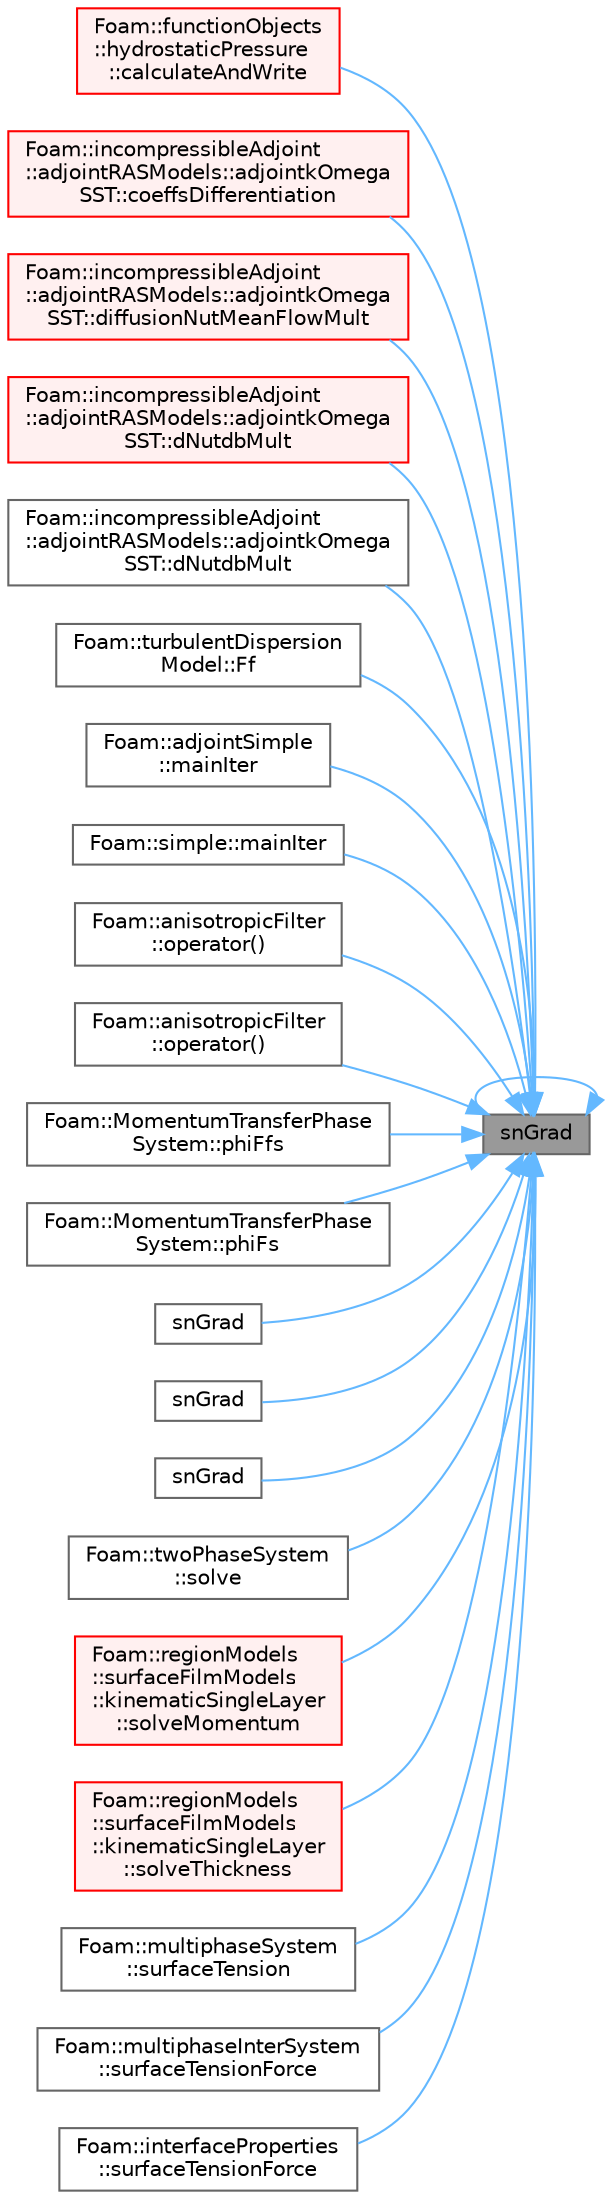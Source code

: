 digraph "snGrad"
{
 // LATEX_PDF_SIZE
  bgcolor="transparent";
  edge [fontname=Helvetica,fontsize=10,labelfontname=Helvetica,labelfontsize=10];
  node [fontname=Helvetica,fontsize=10,shape=box,height=0.2,width=0.4];
  rankdir="RL";
  Node1 [id="Node000001",label="snGrad",height=0.2,width=0.4,color="gray40", fillcolor="grey60", style="filled", fontcolor="black",tooltip=" "];
  Node1 -> Node2 [id="edge1_Node000001_Node000002",dir="back",color="steelblue1",style="solid",tooltip=" "];
  Node2 [id="Node000002",label="Foam::functionObjects\l::hydrostaticPressure\l::calculateAndWrite",height=0.2,width=0.4,color="red", fillcolor="#FFF0F0", style="filled",URL="$classFoam_1_1functionObjects_1_1hydrostaticPressure.html#a1bafc2809502e7301f2a187fc46903f8",tooltip=" "];
  Node1 -> Node4 [id="edge2_Node000001_Node000004",dir="back",color="steelblue1",style="solid",tooltip=" "];
  Node4 [id="Node000004",label="Foam::incompressibleAdjoint\l::adjointRASModels::adjointkOmega\lSST::coeffsDifferentiation",height=0.2,width=0.4,color="red", fillcolor="#FFF0F0", style="filled",URL="$classFoam_1_1incompressibleAdjoint_1_1adjointRASModels_1_1adjointkOmegaSST.html#aadfa3f2ead7807755045987faf46f25c",tooltip=" "];
  Node1 -> Node11 [id="edge3_Node000001_Node000011",dir="back",color="steelblue1",style="solid",tooltip=" "];
  Node11 [id="Node000011",label="Foam::incompressibleAdjoint\l::adjointRASModels::adjointkOmega\lSST::diffusionNutMeanFlowMult",height=0.2,width=0.4,color="red", fillcolor="#FFF0F0", style="filled",URL="$classFoam_1_1incompressibleAdjoint_1_1adjointRASModels_1_1adjointkOmegaSST.html#a8eb3cb2585c7d2e45cbb171fadc67bc9",tooltip=" "];
  Node1 -> Node13 [id="edge4_Node000001_Node000013",dir="back",color="steelblue1",style="solid",tooltip=" "];
  Node13 [id="Node000013",label="Foam::incompressibleAdjoint\l::adjointRASModels::adjointkOmega\lSST::dNutdbMult",height=0.2,width=0.4,color="red", fillcolor="#FFF0F0", style="filled",URL="$classFoam_1_1incompressibleAdjoint_1_1adjointRASModels_1_1adjointkOmegaSST.html#a418b8cf3929911574940c2c3fdcf09fe",tooltip=" "];
  Node1 -> Node16 [id="edge5_Node000001_Node000016",dir="back",color="steelblue1",style="solid",tooltip=" "];
  Node16 [id="Node000016",label="Foam::incompressibleAdjoint\l::adjointRASModels::adjointkOmega\lSST::dNutdbMult",height=0.2,width=0.4,color="grey40", fillcolor="white", style="filled",URL="$classFoam_1_1incompressibleAdjoint_1_1adjointRASModels_1_1adjointkOmegaSST.html#a765445a5928187202b4b629244758dc2",tooltip=" "];
  Node1 -> Node17 [id="edge6_Node000001_Node000017",dir="back",color="steelblue1",style="solid",tooltip=" "];
  Node17 [id="Node000017",label="Foam::turbulentDispersion\lModel::Ff",height=0.2,width=0.4,color="grey40", fillcolor="white", style="filled",URL="$classFoam_1_1turbulentDispersionModel.html#a1a57ac49de889dbf05e7dacbee98b791",tooltip=" "];
  Node1 -> Node18 [id="edge7_Node000001_Node000018",dir="back",color="steelblue1",style="solid",tooltip=" "];
  Node18 [id="Node000018",label="Foam::adjointSimple\l::mainIter",height=0.2,width=0.4,color="grey40", fillcolor="white", style="filled",URL="$classFoam_1_1adjointSimple.html#a88e68d47b3d41e2f47b016da5c4e1881",tooltip=" "];
  Node1 -> Node19 [id="edge8_Node000001_Node000019",dir="back",color="steelblue1",style="solid",tooltip=" "];
  Node19 [id="Node000019",label="Foam::simple::mainIter",height=0.2,width=0.4,color="grey40", fillcolor="white", style="filled",URL="$classFoam_1_1simple.html#a88e68d47b3d41e2f47b016da5c4e1881",tooltip=" "];
  Node1 -> Node20 [id="edge9_Node000001_Node000020",dir="back",color="steelblue1",style="solid",tooltip=" "];
  Node20 [id="Node000020",label="Foam::anisotropicFilter\l::operator()",height=0.2,width=0.4,color="grey40", fillcolor="white", style="filled",URL="$classFoam_1_1anisotropicFilter.html#a57f485be4b718f128b5c974aea60a703",tooltip=" "];
  Node1 -> Node21 [id="edge10_Node000001_Node000021",dir="back",color="steelblue1",style="solid",tooltip=" "];
  Node21 [id="Node000021",label="Foam::anisotropicFilter\l::operator()",height=0.2,width=0.4,color="grey40", fillcolor="white", style="filled",URL="$classFoam_1_1anisotropicFilter.html#a1aa2d7b3783d8556966ea1481eb4b54d",tooltip=" "];
  Node1 -> Node22 [id="edge11_Node000001_Node000022",dir="back",color="steelblue1",style="solid",tooltip=" "];
  Node22 [id="Node000022",label="Foam::MomentumTransferPhase\lSystem::phiFfs",height=0.2,width=0.4,color="grey40", fillcolor="white", style="filled",URL="$classFoam_1_1MomentumTransferPhaseSystem.html#abba55466635624cfc495ba28f6174513",tooltip=" "];
  Node1 -> Node23 [id="edge12_Node000001_Node000023",dir="back",color="steelblue1",style="solid",tooltip=" "];
  Node23 [id="Node000023",label="Foam::MomentumTransferPhase\lSystem::phiFs",height=0.2,width=0.4,color="grey40", fillcolor="white", style="filled",URL="$classFoam_1_1MomentumTransferPhaseSystem.html#a2188dc7d3e0ff84caaf7b56e833d3b7a",tooltip=" "];
  Node1 -> Node24 [id="edge13_Node000001_Node000024",dir="back",color="steelblue1",style="solid",tooltip=" "];
  Node24 [id="Node000024",label="snGrad",height=0.2,width=0.4,color="grey40", fillcolor="white", style="filled",URL="$namespaceFoam_1_1fvc.html#a02a3bc5238880970e2444ab1e064af25",tooltip=" "];
  Node1 -> Node1 [id="edge14_Node000001_Node000001",dir="back",color="steelblue1",style="solid",tooltip=" "];
  Node1 -> Node25 [id="edge15_Node000001_Node000025",dir="back",color="steelblue1",style="solid",tooltip=" "];
  Node25 [id="Node000025",label="snGrad",height=0.2,width=0.4,color="grey40", fillcolor="white", style="filled",URL="$namespaceFoam_1_1fvc.html#af5d2bf971ec74ec724e3e1dc31bd8a08",tooltip=" "];
  Node1 -> Node26 [id="edge16_Node000001_Node000026",dir="back",color="steelblue1",style="solid",tooltip=" "];
  Node26 [id="Node000026",label="snGrad",height=0.2,width=0.4,color="grey40", fillcolor="white", style="filled",URL="$namespaceFoam_1_1fvc.html#acdba1ca00b16d3bde830b68881d5eabd",tooltip=" "];
  Node1 -> Node27 [id="edge17_Node000001_Node000027",dir="back",color="steelblue1",style="solid",tooltip=" "];
  Node27 [id="Node000027",label="Foam::twoPhaseSystem\l::solve",height=0.2,width=0.4,color="grey40", fillcolor="white", style="filled",URL="$classFoam_1_1twoPhaseSystem.html#af7d39f0eac0af0ed5785935ac72a1e7d",tooltip=" "];
  Node1 -> Node28 [id="edge18_Node000001_Node000028",dir="back",color="steelblue1",style="solid",tooltip=" "];
  Node28 [id="Node000028",label="Foam::regionModels\l::surfaceFilmModels\l::kinematicSingleLayer\l::solveMomentum",height=0.2,width=0.4,color="red", fillcolor="#FFF0F0", style="filled",URL="$classFoam_1_1regionModels_1_1surfaceFilmModels_1_1kinematicSingleLayer.html#aaba5d5ef7ac2693c87b0b31a7605f178",tooltip=" "];
  Node1 -> Node31 [id="edge19_Node000001_Node000031",dir="back",color="steelblue1",style="solid",tooltip=" "];
  Node31 [id="Node000031",label="Foam::regionModels\l::surfaceFilmModels\l::kinematicSingleLayer\l::solveThickness",height=0.2,width=0.4,color="red", fillcolor="#FFF0F0", style="filled",URL="$classFoam_1_1regionModels_1_1surfaceFilmModels_1_1kinematicSingleLayer.html#a058f7a3d7b83a158b3576dc60fe9705d",tooltip=" "];
  Node1 -> Node32 [id="edge20_Node000001_Node000032",dir="back",color="steelblue1",style="solid",tooltip=" "];
  Node32 [id="Node000032",label="Foam::multiphaseSystem\l::surfaceTension",height=0.2,width=0.4,color="grey40", fillcolor="white", style="filled",URL="$classFoam_1_1multiphaseSystem.html#aa3c035107b1437ddb1d0e3551e93d965",tooltip=" "];
  Node1 -> Node33 [id="edge21_Node000001_Node000033",dir="back",color="steelblue1",style="solid",tooltip=" "];
  Node33 [id="Node000033",label="Foam::multiphaseInterSystem\l::surfaceTensionForce",height=0.2,width=0.4,color="grey40", fillcolor="white", style="filled",URL="$classFoam_1_1multiphaseInterSystem.html#a0564a6219e50501d0284a87e24762cd8",tooltip=" "];
  Node1 -> Node34 [id="edge22_Node000001_Node000034",dir="back",color="steelblue1",style="solid",tooltip=" "];
  Node34 [id="Node000034",label="Foam::interfaceProperties\l::surfaceTensionForce",height=0.2,width=0.4,color="grey40", fillcolor="white", style="filled",URL="$classFoam_1_1interfaceProperties.html#a0564a6219e50501d0284a87e24762cd8",tooltip=" "];
}
